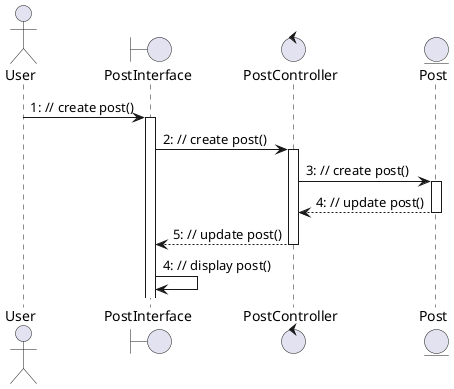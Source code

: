 @startuml

actor User as user
boundary PostInterface as post_int
control PostController as post_ctl
entity Post as post_ent

user -> post_int : 1: // create post()
activate post_int
post_int -> post_ctl : 2: // create post()
activate post_ctl
post_ctl -> post_ent : 3: // create post()
activate post_ent
post_ctl <-- post_ent : 4: // update post()
deactivate post_ent
post_int <-- post_ctl : 5: // update post()
deactivate post_ctl
post_int -> post_int : 4: // display post()
@enduml
